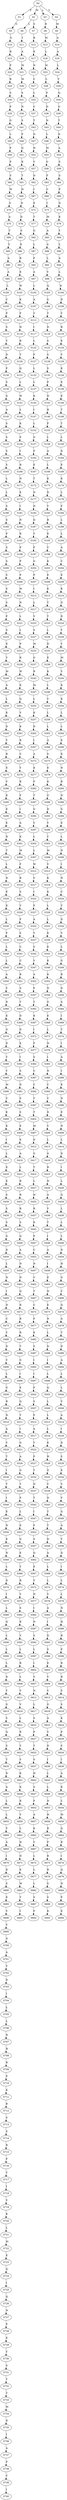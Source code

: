 strict digraph  {
	S0 -> S1 [ label = P ];
	S0 -> S2 [ label = M ];
	S0 -> S3 [ label = L ];
	S0 -> S4 [ label = V ];
	S1 -> S5 [ label = G ];
	S2 -> S6 [ label = L ];
	S2 -> S7 [ label = S ];
	S3 -> S8 [ label = R ];
	S4 -> S9 [ label = M ];
	S5 -> S10 [ label = S ];
	S6 -> S11 [ label = I ];
	S7 -> S12 [ label = R ];
	S8 -> S13 [ label = M ];
	S9 -> S14 [ label = A ];
	S10 -> S15 [ label = R ];
	S11 -> S16 [ label = A ];
	S12 -> S17 [ label = K ];
	S13 -> S18 [ label = L ];
	S14 -> S19 [ label = A ];
	S15 -> S20 [ label = P ];
	S16 -> S21 [ label = M ];
	S17 -> S22 [ label = N ];
	S18 -> S23 [ label = M ];
	S19 -> S24 [ label = L ];
	S20 -> S25 [ label = R ];
	S21 -> S26 [ label = M ];
	S22 -> S27 [ label = C ];
	S23 -> S28 [ label = L ];
	S24 -> S29 [ label = Y ];
	S25 -> S30 [ label = S ];
	S26 -> S31 [ label = S ];
	S27 -> S32 [ label = L ];
	S28 -> S33 [ label = P ];
	S29 -> S34 [ label = Q ];
	S30 -> S35 [ label = P ];
	S31 -> S36 [ label = N ];
	S32 -> S37 [ label = C ];
	S33 -> S38 [ label = D ];
	S34 -> S39 [ label = G ];
	S35 -> S40 [ label = G ];
	S36 -> S41 [ label = S ];
	S37 -> S42 [ label = T ];
	S38 -> S43 [ label = N ];
	S39 -> S44 [ label = T ];
	S40 -> S45 [ label = L ];
	S41 -> S46 [ label = F ];
	S42 -> S47 [ label = D ];
	S43 -> S48 [ label = L ];
	S44 -> S49 [ label = D ];
	S45 -> S50 [ label = P ];
	S46 -> S51 [ label = Q ];
	S47 -> S52 [ label = H ];
	S48 -> S53 [ label = M ];
	S49 -> S54 [ label = A ];
	S50 -> S55 [ label = P ];
	S51 -> S56 [ label = K ];
	S52 -> S57 [ label = V ];
	S53 -> S58 [ label = G ];
	S54 -> S59 [ label = S ];
	S55 -> S60 [ label = S ];
	S56 -> S61 [ label = T ];
	S57 -> S62 [ label = D ];
	S58 -> S63 [ label = F ];
	S59 -> S64 [ label = S ];
	S60 -> S65 [ label = W ];
	S61 -> S66 [ label = H ];
	S62 -> S67 [ label = I ];
	S63 -> S68 [ label = C ];
	S64 -> S69 [ label = P ];
	S65 -> S70 [ label = G ];
	S66 -> S71 [ label = D ];
	S67 -> S72 [ label = E ];
	S68 -> S73 [ label = I ];
	S69 -> S74 [ label = D ];
	S70 -> S75 [ label = A ];
	S71 -> S76 [ label = D ];
	S72 -> S77 [ label = T ];
	S73 -> S78 [ label = M ];
	S74 -> S79 [ label = K ];
	S75 -> S80 [ label = T ];
	S76 -> S81 [ label = S ];
	S77 -> S82 [ label = G ];
	S78 -> S83 [ label = A ];
	S79 -> S84 [ label = Y ];
	S80 -> S85 [ label = V ];
	S81 -> S86 [ label = E ];
	S82 -> S87 [ label = L ];
	S83 -> S88 [ label = A ];
	S84 -> S89 [ label = L ];
	S85 -> S90 [ label = A ];
	S86 -> S91 [ label = R ];
	S87 -> S92 [ label = F ];
	S88 -> S93 [ label = L ];
	S89 -> S94 [ label = A ];
	S90 -> S95 [ label = A ];
	S91 -> S96 [ label = E ];
	S92 -> S97 [ label = A ];
	S93 -> S98 [ label = Y ];
	S94 -> S99 [ label = L ];
	S95 -> S100 [ label = L ];
	S96 -> S101 [ label = W ];
	S97 -> S102 [ label = L ];
	S98 -> S103 [ label = Q ];
	S99 -> S104 [ label = K ];
	S100 -> S105 [ label = C ];
	S101 -> S106 [ label = K ];
	S102 -> S107 [ label = A ];
	S103 -> S108 [ label = S ];
	S104 -> S109 [ label = D ];
	S105 -> S110 [ label = P ];
	S106 -> S111 [ label = F ];
	S107 -> S112 [ label = Y ];
	S108 -> S113 [ label = T ];
	S109 -> S114 [ label = V ];
	S110 -> S115 [ label = S ];
	S111 -> S116 [ label = H ];
	S112 -> S117 [ label = I ];
	S113 -> S118 [ label = D ];
	S114 -> S119 [ label = R ];
	S115 -> S120 [ label = T ];
	S116 -> S121 [ label = R ];
	S117 -> S122 [ label = L ];
	S118 -> S123 [ label = S ];
	S119 -> S124 [ label = E ];
	S120 -> S125 [ label = D ];
	S121 -> S126 [ label = T ];
	S122 -> S127 [ label = F ];
	S123 -> S128 [ label = S ];
	S124 -> S129 [ label = V ];
	S125 -> S130 [ label = P ];
	S126 -> S131 [ label = Q ];
	S127 -> S132 [ label = L ];
	S128 -> S133 [ label = S ];
	S129 -> S134 [ label = K ];
	S130 -> S135 [ label = S ];
	S131 -> S136 [ label = L ];
	S132 -> S137 [ label = L ];
	S133 -> S138 [ label = P ];
	S134 -> S139 [ label = E ];
	S135 -> S140 [ label = G ];
	S136 -> S141 [ label = W ];
	S137 -> S142 [ label = K ];
	S138 -> S143 [ label = N ];
	S139 -> S144 [ label = E ];
	S140 -> S145 [ label = A ];
	S141 -> S146 [ label = L ];
	S142 -> S147 [ label = I ];
	S143 -> S148 [ label = R ];
	S144 -> S149 [ label = T ];
	S145 -> S150 [ label = S ];
	S146 -> S151 [ label = K ];
	S147 -> S152 [ label = L ];
	S148 -> S153 [ label = F ];
	S149 -> S154 [ label = T ];
	S150 -> S155 [ label = S ];
	S151 -> S156 [ label = F ];
	S152 -> S157 [ label = G ];
	S153 -> S158 [ label = L ];
	S154 -> S159 [ label = L ];
	S155 -> S160 [ label = S ];
	S156 -> S161 [ label = I ];
	S157 -> S162 [ label = F ];
	S158 -> S163 [ label = A ];
	S159 -> S164 [ label = D ];
	S160 -> S165 [ label = S ];
	S161 -> S166 [ label = R ];
	S162 -> S167 [ label = E ];
	S163 -> S168 [ label = L ];
	S164 -> S169 [ label = E ];
	S165 -> S170 [ label = L ];
	S166 -> S171 [ label = N ];
	S167 -> S172 [ label = T ];
	S168 -> S173 [ label = K ];
	S169 -> S174 [ label = K ];
	S170 -> S175 [ label = L ];
	S171 -> S176 [ label = E ];
	S172 -> S177 [ label = N ];
	S173 -> S178 [ label = D ];
	S174 -> S179 [ label = L ];
	S175 -> S180 [ label = S ];
	S176 -> S181 [ label = I ];
	S177 -> S182 [ label = N ];
	S178 -> S183 [ label = V ];
	S179 -> S184 [ label = F ];
	S180 -> S185 [ label = S ];
	S181 -> S186 [ label = N ];
	S182 -> S187 [ label = Q ];
	S183 -> S188 [ label = R ];
	S184 -> S189 [ label = L ];
	S185 -> S190 [ label = P ];
	S186 -> S191 [ label = R ];
	S187 -> S192 [ label = Y ];
	S188 -> S193 [ label = E ];
	S189 -> S194 [ label = L ];
	S190 -> S195 [ label = S ];
	S191 -> S196 [ label = P ];
	S192 -> S197 [ label = F ];
	S193 -> S198 [ label = V ];
	S194 -> S199 [ label = A ];
	S195 -> S200 [ label = S ];
	S196 -> S201 [ label = P ];
	S197 -> S202 [ label = G ];
	S198 -> S203 [ label = K ];
	S199 -> S204 [ label = C ];
	S200 -> S205 [ label = S ];
	S201 -> S206 [ label = P ];
	S202 -> S207 [ label = P ];
	S203 -> S208 [ label = E ];
	S204 -> S209 [ label = E ];
	S205 -> S210 [ label = S ];
	S206 -> S211 [ label = M ];
	S207 -> S212 [ label = I ];
	S208 -> S213 [ label = E ];
	S209 -> S214 [ label = K ];
	S210 -> S215 [ label = S ];
	S211 -> S216 [ label = N ];
	S212 -> S217 [ label = L ];
	S213 -> S218 [ label = T ];
	S214 -> S219 [ label = G ];
	S215 -> S220 [ label = P ];
	S216 -> S221 [ label = L ];
	S217 -> S222 [ label = V ];
	S218 -> S223 [ label = T ];
	S219 -> S224 [ label = D ];
	S220 -> S225 [ label = S ];
	S221 -> S226 [ label = L ];
	S222 -> S227 [ label = S ];
	S223 -> S228 [ label = L ];
	S224 -> S229 [ label = Y ];
	S225 -> S230 [ label = E ];
	S226 -> S231 [ label = P ];
	S227 -> S232 [ label = M ];
	S228 -> S233 [ label = D ];
	S229 -> S234 [ label = Y ];
	S230 -> S235 [ label = V ];
	S231 -> S236 [ label = R ];
	S232 -> S237 [ label = G ];
	S233 -> S238 [ label = E ];
	S234 -> S239 [ label = M ];
	S235 -> S240 [ label = M ];
	S236 -> S241 [ label = W ];
	S237 -> S242 [ label = R ];
	S238 -> S243 [ label = K ];
	S239 -> S244 [ label = V ];
	S240 -> S245 [ label = A ];
	S241 -> S246 [ label = K ];
	S242 -> S247 [ label = M ];
	S243 -> S248 [ label = L ];
	S244 -> S249 [ label = K ];
	S245 -> S250 [ label = L ];
	S246 -> S251 [ label = Q ];
	S247 -> S252 [ label = L ];
	S248 -> S253 [ label = Y ];
	S249 -> S254 [ label = K ];
	S250 -> S255 [ label = K ];
	S251 -> S256 [ label = V ];
	S252 -> S257 [ label = K ];
	S253 -> S258 [ label = L ];
	S254 -> S259 [ label = L ];
	S255 -> S260 [ label = D ];
	S256 -> S261 [ label = K ];
	S257 -> S262 [ label = D ];
	S258 -> S263 [ label = L ];
	S259 -> S264 [ label = L ];
	S260 -> S265 [ label = V ];
	S261 -> S266 [ label = R ];
	S262 -> S267 [ label = I ];
	S263 -> S268 [ label = A ];
	S264 -> S269 [ label = E ];
	S265 -> S270 [ label = R ];
	S266 -> S271 [ label = C ];
	S267 -> S272 [ label = A ];
	S268 -> S273 [ label = S ];
	S269 -> S274 [ label = E ];
	S270 -> S275 [ label = E ];
	S271 -> S276 [ label = Y ];
	S272 -> S277 [ label = K ];
	S273 -> S278 [ label = E ];
	S274 -> S279 [ label = N ];
	S275 -> S280 [ label = V ];
	S276 -> S281 [ label = R ];
	S277 -> S282 [ label = F ];
	S278 -> S283 [ label = K ];
	S279 -> S284 [ label = R ];
	S280 -> S285 [ label = K ];
	S281 -> S286 [ label = F ];
	S282 -> S287 [ label = T ];
	S283 -> S288 [ label = G ];
	S284 -> S289 [ label = N ];
	S285 -> S290 [ label = E ];
	S286 -> S291 [ label = I ];
	S287 -> S292 [ label = G ];
	S288 -> S293 [ label = D ];
	S289 -> S294 [ label = G ];
	S290 -> S295 [ label = E ];
	S291 -> S296 [ label = A ];
	S292 -> S297 [ label = V ];
	S293 -> S298 [ label = Y ];
	S294 -> S299 [ label = E ];
	S295 -> S300 [ label = N ];
	S296 -> S301 [ label = K ];
	S297 -> S302 [ label = L ];
	S298 -> S303 [ label = Y ];
	S299 -> S304 [ label = L ];
	S300 -> S305 [ label = T ];
	S301 -> S306 [ label = M ];
	S302 -> S307 [ label = L ];
	S303 -> S308 [ label = M ];
	S304 -> S309 [ label = N ];
	S305 -> S310 [ label = L ];
	S306 -> S311 [ label = F ];
	S307 -> S312 [ label = W ];
	S308 -> S313 [ label = V ];
	S309 -> S314 [ label = I ];
	S310 -> S315 [ label = N ];
	S311 -> S316 [ label = R ];
	S312 -> S317 [ label = V ];
	S313 -> S318 [ label = K ];
	S314 -> S319 [ label = N ];
	S315 -> S320 [ label = E ];
	S316 -> S321 [ label = S ];
	S317 -> S322 [ label = I ];
	S318 -> S323 [ label = K ];
	S319 -> S324 [ label = C ];
	S320 -> S325 [ label = K ];
	S321 -> S326 [ label = V ];
	S322 -> S327 [ label = F ];
	S323 -> S328 [ label = L ];
	S324 -> S329 [ label = V ];
	S325 -> S330 [ label = L ];
	S326 -> S331 [ label = F ];
	S327 -> S332 [ label = A ];
	S328 -> S333 [ label = L ];
	S329 -> S334 [ label = D ];
	S330 -> S335 [ label = F ];
	S331 -> S336 [ label = S ];
	S332 -> S337 [ label = Y ];
	S333 -> S338 [ label = E ];
	S334 -> S339 [ label = V ];
	S335 -> S340 [ label = L ];
	S336 -> S341 [ label = C ];
	S337 -> S342 [ label = S ];
	S338 -> S343 [ label = E ];
	S339 -> S344 [ label = L ];
	S340 -> S345 [ label = L ];
	S341 -> S346 [ label = C ];
	S342 -> S347 [ label = V ];
	S343 -> S348 [ label = K ];
	S344 -> S349 [ label = G ];
	S345 -> S350 [ label = A ];
	S346 -> S351 [ label = R ];
	S347 -> S352 [ label = A ];
	S348 -> S353 [ label = K ];
	S349 -> S354 [ label = R ];
	S350 -> S355 [ label = C ];
	S351 -> S356 [ label = S ];
	S352 -> S357 [ label = F ];
	S353 -> S358 [ label = N ];
	S354 -> S359 [ label = D ];
	S355 -> S360 [ label = D ];
	S356 -> S361 [ label = T ];
	S357 -> S362 [ label = T ];
	S358 -> S363 [ label = G ];
	S359 -> S364 [ label = A ];
	S360 -> S365 [ label = K ];
	S361 -> S366 [ label = D ];
	S362 -> S367 [ label = K ];
	S363 -> S368 [ label = E ];
	S364 -> S369 [ label = I ];
	S365 -> S370 [ label = G ];
	S366 -> S371 [ label = D ];
	S367 -> S372 [ label = I ];
	S368 -> S373 [ label = L ];
	S369 -> S374 [ label = T ];
	S370 -> S375 [ label = D ];
	S371 -> S376 [ label = E ];
	S372 -> S377 [ label = F ];
	S373 -> S378 [ label = N ];
	S374 -> S379 [ label = I ];
	S375 -> S380 [ label = Y ];
	S376 -> S381 [ label = I ];
	S377 -> S382 [ label = S ];
	S378 -> S383 [ label = I ];
	S379 -> S384 [ label = A ];
	S380 -> S385 [ label = Y ];
	S381 -> S386 [ label = S ];
	S382 -> S387 [ label = C ];
	S383 -> S388 [ label = N ];
	S384 -> S389 [ label = I ];
	S385 -> S390 [ label = M ];
	S386 -> S391 [ label = D ];
	S387 -> S392 [ label = C ];
	S388 -> S393 [ label = C ];
	S389 -> S394 [ label = E ];
	S390 -> S395 [ label = V ];
	S391 -> S396 [ label = F ];
	S392 -> S397 [ label = T ];
	S393 -> S398 [ label = V ];
	S394 -> S399 [ label = N ];
	S395 -> S400 [ label = K ];
	S396 -> S401 [ label = S ];
	S397 -> S402 [ label = T ];
	S398 -> S403 [ label = D ];
	S399 -> S404 [ label = E ];
	S400 -> S405 [ label = K ];
	S401 -> S406 [ label = E ];
	S402 -> S407 [ label = M ];
	S403 -> S408 [ label = V ];
	S404 -> S409 [ label = N ];
	S405 -> S410 [ label = I ];
	S406 -> S411 [ label = E ];
	S407 -> S412 [ label = D ];
	S408 -> S413 [ label = L ];
	S409 -> S414 [ label = L ];
	S410 -> S415 [ label = L ];
	S411 -> S416 [ label = A ];
	S412 -> S417 [ label = G ];
	S413 -> S418 [ label = G ];
	S414 -> S419 [ label = D ];
	S415 -> S420 [ label = E ];
	S416 -> S421 [ label = L ];
	S417 -> S422 [ label = T ];
	S418 -> S423 [ label = R ];
	S419 -> S424 [ label = I ];
	S420 -> S425 [ label = E ];
	S421 -> S426 [ label = R ];
	S422 -> S427 [ label = L ];
	S423 -> S428 [ label = N ];
	S424 -> S429 [ label = L ];
	S425 -> S430 [ label = S ];
	S426 -> S431 [ label = R ];
	S427 -> S432 [ label = H ];
	S428 -> S433 [ label = A ];
	S429 -> S434 [ label = Q ];
	S430 -> S435 [ label = S ];
	S431 -> S436 [ label = R ];
	S432 -> S437 [ label = R ];
	S433 -> S438 [ label = V ];
	S434 -> S439 [ label = L ];
	S435 -> S440 [ label = S ];
	S436 -> S441 [ label = S ];
	S437 -> S442 [ label = K ];
	S438 -> S443 [ label = T ];
	S439 -> S444 [ label = L ];
	S440 -> S445 [ label = G ];
	S441 -> S446 [ label = Q ];
	S442 -> S447 [ label = P ];
	S443 -> S448 [ label = I ];
	S444 -> S449 [ label = L ];
	S445 -> S450 [ label = D ];
	S446 -> S451 [ label = A ];
	S447 -> S452 [ label = C ];
	S448 -> S453 [ label = A ];
	S449 -> S454 [ label = D ];
	S450 -> S455 [ label = L ];
	S451 -> S456 [ label = N ];
	S452 -> S457 [ label = N ];
	S453 -> S458 [ label = I ];
	S454 -> S459 [ label = H ];
	S455 -> S460 [ label = N ];
	S456 -> S461 [ label = N ];
	S457 -> S462 [ label = V ];
	S458 -> S463 [ label = E ];
	S459 -> S464 [ label = G ];
	S460 -> S465 [ label = I ];
	S461 -> S466 [ label = Q ];
	S462 -> S467 [ label = T ];
	S463 -> S468 [ label = N ];
	S464 -> S469 [ label = C ];
	S465 -> S470 [ label = N ];
	S466 -> S471 [ label = R ];
	S467 -> S472 [ label = C ];
	S468 -> S473 [ label = E ];
	S469 -> S474 [ label = Q ];
	S470 -> S475 [ label = C ];
	S471 -> S476 [ label = R ];
	S472 -> S477 [ label = F ];
	S473 -> S478 [ label = N ];
	S474 -> S479 [ label = A ];
	S475 -> S480 [ label = V ];
	S476 -> S481 [ label = R ];
	S477 -> S482 [ label = K ];
	S478 -> S483 [ label = L ];
	S479 -> S484 [ label = T ];
	S480 -> S485 [ label = D ];
	S481 -> S486 [ label = T ];
	S482 -> S487 [ label = S ];
	S483 -> S488 [ label = D ];
	S484 -> S489 [ label = D ];
	S485 -> S490 [ label = V ];
	S486 -> S491 [ label = G ];
	S487 -> S492 [ label = I ];
	S488 -> S493 [ label = I ];
	S489 -> S494 [ label = A ];
	S490 -> S495 [ label = L ];
	S491 -> S496 [ label = I ];
	S492 -> S497 [ label = I ];
	S493 -> S498 [ label = L ];
	S494 -> S499 [ label = L ];
	S495 -> S500 [ label = G ];
	S496 -> S501 [ label = E ];
	S497 -> S502 [ label = F ];
	S498 -> S503 [ label = Q ];
	S499 -> S504 [ label = L ];
	S500 -> S505 [ label = R ];
	S501 -> S506 [ label = Q ];
	S502 -> S507 [ label = S ];
	S503 -> S508 [ label = L ];
	S504 -> S509 [ label = V ];
	S505 -> S510 [ label = N ];
	S506 -> S511 [ label = T ];
	S507 -> S512 [ label = F ];
	S508 -> S513 [ label = L ];
	S509 -> S514 [ label = A ];
	S510 -> S515 [ label = A ];
	S511 -> S516 [ label = I ];
	S512 -> S517 [ label = A ];
	S513 -> S518 [ label = L ];
	S514 -> S519 [ label = I ];
	S515 -> S520 [ label = V ];
	S516 -> S521 [ label = G ];
	S517 -> S522 [ label = T ];
	S518 -> S523 [ label = E ];
	S519 -> S524 [ label = D ];
	S520 -> S525 [ label = T ];
	S521 -> S526 [ label = A ];
	S522 -> S527 [ label = F ];
	S523 -> S528 [ label = H ];
	S524 -> S529 [ label = S ];
	S525 -> S530 [ label = I ];
	S526 -> S531 [ label = G ];
	S527 -> S532 [ label = T ];
	S528 -> S533 [ label = G ];
	S529 -> S534 [ label = E ];
	S530 -> S535 [ label = T ];
	S531 -> S536 [ label = T ];
	S532 -> S537 [ label = D ];
	S533 -> S538 [ label = C ];
	S534 -> S539 [ label = V ];
	S535 -> S540 [ label = I ];
	S536 -> S541 [ label = F ];
	S537 -> S542 [ label = T ];
	S538 -> S543 [ label = Q ];
	S539 -> S544 [ label = V ];
	S540 -> S545 [ label = E ];
	S541 -> S546 [ label = L ];
	S542 -> S547 [ label = I ];
	S543 -> S548 [ label = T ];
	S544 -> S549 [ label = G ];
	S545 -> S550 [ label = N ];
	S546 -> S551 [ label = E ];
	S547 -> S552 [ label = F ];
	S548 -> S553 [ label = T ];
	S549 -> S554 [ label = A ];
	S550 -> S555 [ label = E ];
	S551 -> S556 [ label = G ];
	S552 -> S557 [ label = S ];
	S553 -> S558 [ label = D ];
	S554 -> S559 [ label = V ];
	S555 -> S560 [ label = N ];
	S556 -> S561 [ label = E ];
	S557 -> S562 [ label = Q ];
	S558 -> S563 [ label = A ];
	S559 -> S564 [ label = D ];
	S560 -> S565 [ label = L ];
	S561 -> S566 [ label = T ];
	S562 -> S567 [ label = E ];
	S563 -> S568 [ label = L ];
	S564 -> S569 [ label = I ];
	S565 -> S570 [ label = D ];
	S566 -> S571 [ label = R ];
	S567 -> S572 [ label = V ];
	S568 -> S573 [ label = L ];
	S569 -> S574 [ label = L ];
	S570 -> S575 [ label = I ];
	S571 -> S576 [ label = Y ];
	S572 -> S577 [ label = N ];
	S573 -> S578 [ label = V ];
	S574 -> S579 [ label = L ];
	S575 -> S580 [ label = L ];
	S576 -> S581 [ label = S ];
	S577 -> S582 [ label = I ];
	S578 -> S583 [ label = A ];
	S579 -> S584 [ label = N ];
	S580 -> S585 [ label = Q ];
	S581 -> S586 [ label = K ];
	S582 -> S587 [ label = N ];
	S583 -> S588 [ label = I ];
	S584 -> S589 [ label = H ];
	S585 -> S590 [ label = L ];
	S586 -> S591 [ label = V ];
	S587 -> S592 [ label = S ];
	S588 -> S593 [ label = D ];
	S589 -> S594 [ label = R ];
	S590 -> S595 [ label = L ];
	S591 -> S596 [ label = L ];
	S592 -> S597 [ label = L ];
	S593 -> S598 [ label = S ];
	S594 -> S599 [ label = P ];
	S595 -> S600 [ label = L ];
	S596 -> S601 [ label = R ];
	S597 -> S602 [ label = I ];
	S598 -> S603 [ label = E ];
	S599 -> S604 [ label = R ];
	S600 -> S605 [ label = D ];
	S601 -> S606 [ label = L ];
	S602 -> S607 [ label = V ];
	S603 -> S608 [ label = V ];
	S604 -> S609 [ label = R ];
	S605 -> S610 [ label = Y ];
	S606 -> S611 [ label = V ];
	S607 -> S612 [ label = N ];
	S608 -> S613 [ label = V ];
	S609 -> S614 [ label = S ];
	S610 -> S615 [ label = G ];
	S611 -> S616 [ label = V ];
	S612 -> S617 [ label = L ];
	S613 -> S618 [ label = G ];
	S614 -> S619 [ label = S ];
	S615 -> S620 [ label = C ];
	S616 -> S621 [ label = L ];
	S617 -> S622 [ label = S ];
	S618 -> S623 [ label = A ];
	S619 -> S624 [ label = K ];
	S620 -> S625 [ label = Q ];
	S621 -> S626 [ label = R ];
	S622 -> S627 [ label = P ];
	S623 -> S628 [ label = V ];
	S624 -> S629 [ label = P ];
	S625 -> S630 [ label = S ];
	S626 -> S631 [ label = Y ];
	S627 -> S632 [ label = T ];
	S628 -> S633 [ label = D ];
	S629 -> S634 [ label = S ];
	S630 -> S635 [ label = T ];
	S631 -> S636 [ label = V ];
	S632 -> S637 [ label = S ];
	S633 -> S638 [ label = I ];
	S634 -> S639 [ label = I ];
	S635 -> S640 [ label = D ];
	S636 -> S641 [ label = K ];
	S637 -> S642 [ label = H ];
	S638 -> S643 [ label = L ];
	S639 -> S644 [ label = A ];
	S640 -> S645 [ label = A ];
	S641 -> S646 [ label = K ];
	S642 -> S647 [ label = S ];
	S643 -> S648 [ label = L ];
	S644 -> S649 [ label = K ];
	S645 -> S650 [ label = L ];
	S646 -> S651 [ label = K ];
	S647 -> S652 [ label = F ];
	S648 -> S653 [ label = N ];
	S649 -> S654 [ label = L ];
	S650 -> S655 [ label = L ];
	S651 -> S656 [ label = V ];
	S652 -> S657 [ label = A ];
	S653 -> S658 [ label = H ];
	S654 -> S659 [ label = M ];
	S655 -> S660 [ label = V ];
	S656 -> S661 [ label = L ];
	S657 -> S662 [ label = K ];
	S658 -> S663 [ label = R ];
	S659 -> S664 [ label = Q ];
	S660 -> S665 [ label = A ];
	S661 -> S666 [ label = H ];
	S662 -> S667 [ label = Y ];
	S663 -> S668 [ label = P ];
	S664 -> S669 [ label = R ];
	S665 -> S670 [ label = I ];
	S666 -> S671 [ label = N ];
	S667 -> S672 [ label = L ];
	S668 -> S673 [ label = R ];
	S669 -> S674 [ label = I ];
	S670 -> S675 [ label = D ];
	S671 -> S676 [ label = E ];
	S672 -> S677 [ label = L ];
	S673 -> S678 [ label = R ];
	S674 -> S679 [ label = Q ];
	S675 -> S680 [ label = S ];
	S676 -> S681 [ label = M ];
	S677 -> S682 [ label = L ];
	S678 -> S683 [ label = S ];
	S679 -> S684 [ label = N ];
	S680 -> S685 [ label = E ];
	S681 -> S686 [ label = V ];
	S682 -> S687 [ label = S ];
	S683 -> S688 [ label = S ];
	S684 -> S689 [ label = P ];
	S685 -> S690 [ label = V ];
	S686 -> S691 [ label = I ];
	S687 -> S692 [ label = F ];
	S688 -> S693 [ label = K ];
	S689 -> S694 [ label = E ];
	S690 -> S695 [ label = V ];
	S695 -> S700 [ label = G ];
	S700 -> S701 [ label = A ];
	S701 -> S702 [ label = V ];
	S702 -> S703 [ label = D ];
	S703 -> S704 [ label = I ];
	S704 -> S705 [ label = L ];
	S705 -> S706 [ label = L ];
	S706 -> S707 [ label = N ];
	S707 -> S708 [ label = H ];
	S708 -> S709 [ label = R ];
	S709 -> S710 [ label = P ];
	S710 -> S711 [ label = K ];
	S711 -> S712 [ label = R ];
	S712 -> S713 [ label = S ];
	S713 -> S714 [ label = S ];
	S714 -> S715 [ label = R ];
	S715 -> S716 [ label = P ];
	S716 -> S717 [ label = T ];
	S717 -> S718 [ label = I ];
	S718 -> S719 [ label = V ];
	S719 -> S720 [ label = K ];
	S720 -> S721 [ label = L ];
	S721 -> S722 [ label = M ];
	S722 -> S723 [ label = E ];
	S723 -> S724 [ label = Q ];
	S724 -> S725 [ label = I ];
	S725 -> S726 [ label = Q ];
	S726 -> S727 [ label = N ];
	S727 -> S728 [ label = P ];
	S728 -> S729 [ label = E ];
	S729 -> S730 [ label = Y ];
	S730 -> S731 [ label = S ];
	S731 -> S732 [ label = T ];
	S732 -> S733 [ label = T ];
	S733 -> S734 [ label = M ];
	S734 -> S735 [ label = D ];
	S735 -> S736 [ label = I ];
	S736 -> S737 [ label = A ];
	S737 -> S738 [ label = P ];
	S738 -> S739 [ label = V ];
	S739 -> S740 [ label = I ];
}
